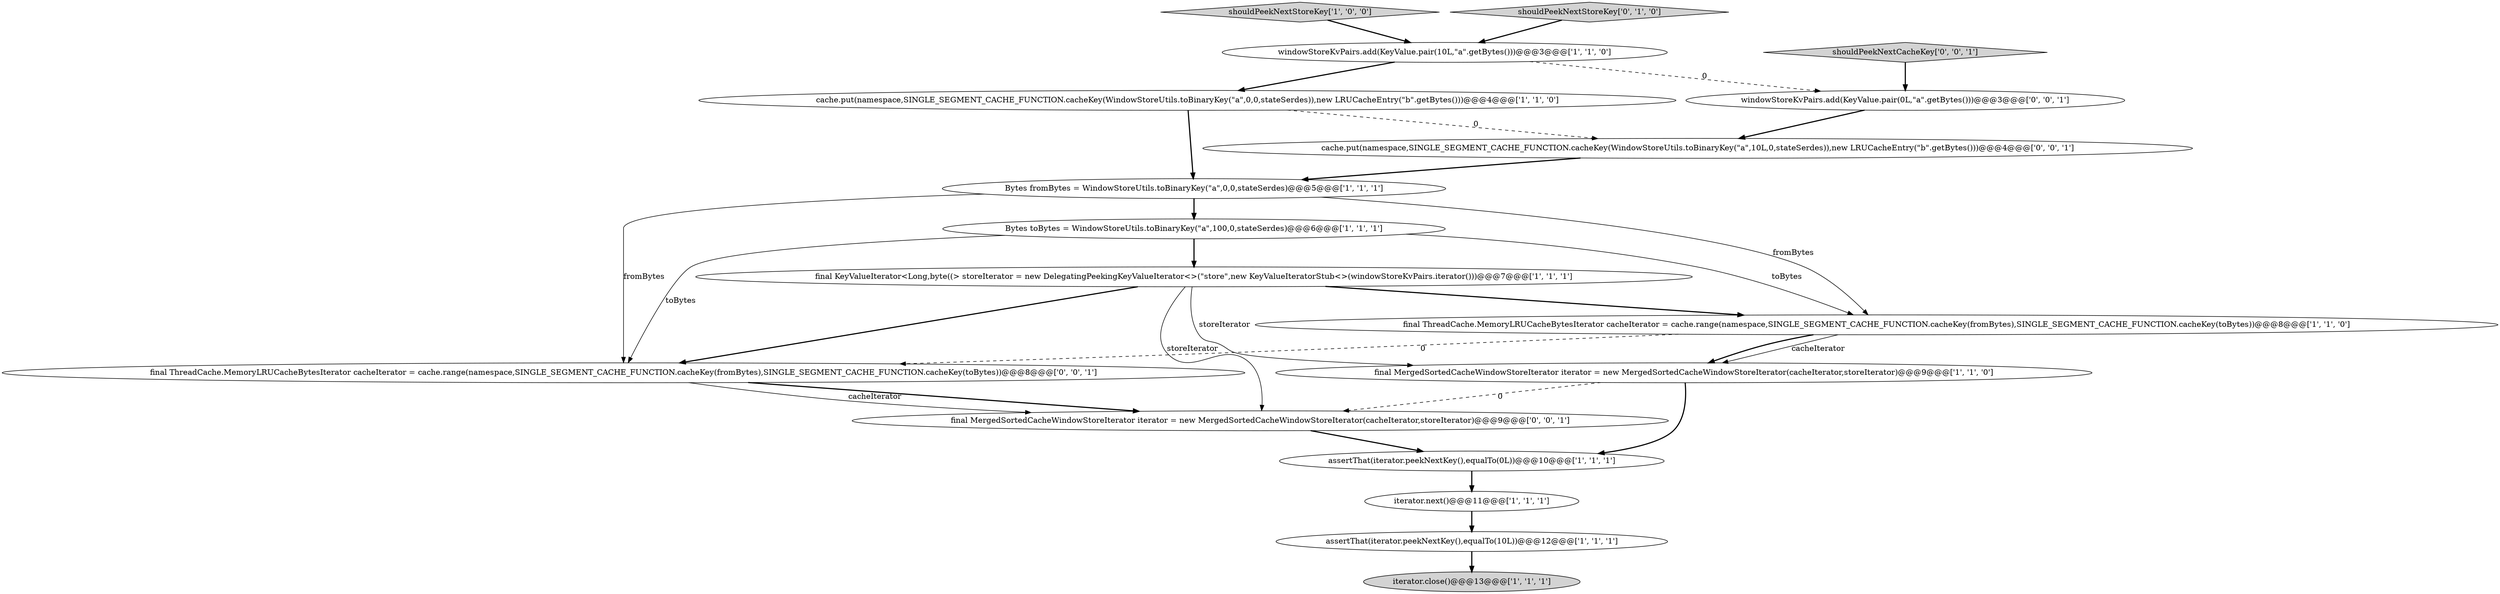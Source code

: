 digraph {
11 [style = filled, label = "shouldPeekNextStoreKey['1', '0', '0']", fillcolor = lightgray, shape = diamond image = "AAA0AAABBB1BBB"];
6 [style = filled, label = "iterator.close()@@@13@@@['1', '1', '1']", fillcolor = lightgray, shape = ellipse image = "AAA0AAABBB1BBB"];
16 [style = filled, label = "cache.put(namespace,SINGLE_SEGMENT_CACHE_FUNCTION.cacheKey(WindowStoreUtils.toBinaryKey(\"a\",10L,0,stateSerdes)),new LRUCacheEntry(\"b\".getBytes()))@@@4@@@['0', '0', '1']", fillcolor = white, shape = ellipse image = "AAA0AAABBB3BBB"];
2 [style = filled, label = "iterator.next()@@@11@@@['1', '1', '1']", fillcolor = white, shape = ellipse image = "AAA0AAABBB1BBB"];
9 [style = filled, label = "final KeyValueIterator<Long,byte((> storeIterator = new DelegatingPeekingKeyValueIterator<>(\"store\",new KeyValueIteratorStub<>(windowStoreKvPairs.iterator()))@@@7@@@['1', '1', '1']", fillcolor = white, shape = ellipse image = "AAA0AAABBB1BBB"];
3 [style = filled, label = "windowStoreKvPairs.add(KeyValue.pair(10L,\"a\".getBytes()))@@@3@@@['1', '1', '0']", fillcolor = white, shape = ellipse image = "AAA0AAABBB1BBB"];
13 [style = filled, label = "final ThreadCache.MemoryLRUCacheBytesIterator cacheIterator = cache.range(namespace,SINGLE_SEGMENT_CACHE_FUNCTION.cacheKey(fromBytes),SINGLE_SEGMENT_CACHE_FUNCTION.cacheKey(toBytes))@@@8@@@['0', '0', '1']", fillcolor = white, shape = ellipse image = "AAA0AAABBB3BBB"];
14 [style = filled, label = "final MergedSortedCacheWindowStoreIterator iterator = new MergedSortedCacheWindowStoreIterator(cacheIterator,storeIterator)@@@9@@@['0', '0', '1']", fillcolor = white, shape = ellipse image = "AAA0AAABBB3BBB"];
10 [style = filled, label = "final ThreadCache.MemoryLRUCacheBytesIterator cacheIterator = cache.range(namespace,SINGLE_SEGMENT_CACHE_FUNCTION.cacheKey(fromBytes),SINGLE_SEGMENT_CACHE_FUNCTION.cacheKey(toBytes))@@@8@@@['1', '1', '0']", fillcolor = white, shape = ellipse image = "AAA0AAABBB1BBB"];
15 [style = filled, label = "shouldPeekNextCacheKey['0', '0', '1']", fillcolor = lightgray, shape = diamond image = "AAA0AAABBB3BBB"];
4 [style = filled, label = "assertThat(iterator.peekNextKey(),equalTo(10L))@@@12@@@['1', '1', '1']", fillcolor = white, shape = ellipse image = "AAA0AAABBB1BBB"];
0 [style = filled, label = "cache.put(namespace,SINGLE_SEGMENT_CACHE_FUNCTION.cacheKey(WindowStoreUtils.toBinaryKey(\"a\",0,0,stateSerdes)),new LRUCacheEntry(\"b\".getBytes()))@@@4@@@['1', '1', '0']", fillcolor = white, shape = ellipse image = "AAA0AAABBB1BBB"];
5 [style = filled, label = "assertThat(iterator.peekNextKey(),equalTo(0L))@@@10@@@['1', '1', '1']", fillcolor = white, shape = ellipse image = "AAA0AAABBB1BBB"];
7 [style = filled, label = "Bytes fromBytes = WindowStoreUtils.toBinaryKey(\"a\",0,0,stateSerdes)@@@5@@@['1', '1', '1']", fillcolor = white, shape = ellipse image = "AAA0AAABBB1BBB"];
17 [style = filled, label = "windowStoreKvPairs.add(KeyValue.pair(0L,\"a\".getBytes()))@@@3@@@['0', '0', '1']", fillcolor = white, shape = ellipse image = "AAA0AAABBB3BBB"];
8 [style = filled, label = "Bytes toBytes = WindowStoreUtils.toBinaryKey(\"a\",100,0,stateSerdes)@@@6@@@['1', '1', '1']", fillcolor = white, shape = ellipse image = "AAA0AAABBB1BBB"];
1 [style = filled, label = "final MergedSortedCacheWindowStoreIterator iterator = new MergedSortedCacheWindowStoreIterator(cacheIterator,storeIterator)@@@9@@@['1', '1', '0']", fillcolor = white, shape = ellipse image = "AAA0AAABBB1BBB"];
12 [style = filled, label = "shouldPeekNextStoreKey['0', '1', '0']", fillcolor = lightgray, shape = diamond image = "AAA0AAABBB2BBB"];
1->5 [style = bold, label=""];
3->17 [style = dashed, label="0"];
7->10 [style = solid, label="fromBytes"];
1->14 [style = dashed, label="0"];
4->6 [style = bold, label=""];
9->14 [style = solid, label="storeIterator"];
14->5 [style = bold, label=""];
7->13 [style = solid, label="fromBytes"];
16->7 [style = bold, label=""];
8->13 [style = solid, label="toBytes"];
0->16 [style = dashed, label="0"];
9->10 [style = bold, label=""];
10->13 [style = dashed, label="0"];
7->8 [style = bold, label=""];
2->4 [style = bold, label=""];
9->1 [style = solid, label="storeIterator"];
8->10 [style = solid, label="toBytes"];
3->0 [style = bold, label=""];
0->7 [style = bold, label=""];
5->2 [style = bold, label=""];
15->17 [style = bold, label=""];
10->1 [style = solid, label="cacheIterator"];
11->3 [style = bold, label=""];
8->9 [style = bold, label=""];
12->3 [style = bold, label=""];
10->1 [style = bold, label=""];
13->14 [style = bold, label=""];
13->14 [style = solid, label="cacheIterator"];
17->16 [style = bold, label=""];
9->13 [style = bold, label=""];
}
